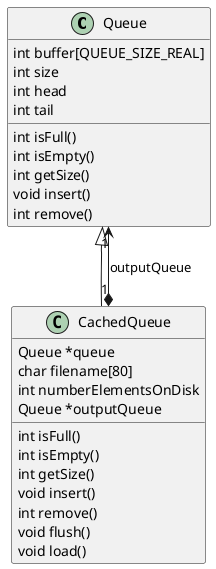 @startuml
class Queue {
    int buffer[QUEUE_SIZE_REAL]
    int size
    int head
    int tail

    int isFull()
    int isEmpty()
    int getSize()
    void insert()
    int remove()
}

class CachedQueue {
    Queue *queue
    char filename[80]
    int numberElementsOnDisk
    Queue *outputQueue

    int isFull()
    int isEmpty()
    int getSize()
    void insert()
    int remove()
    void flush()
    void load()
}

Queue <|-- CachedQueue
CachedQueue "1" *--> "1" Queue : outputQueue

@enduml
